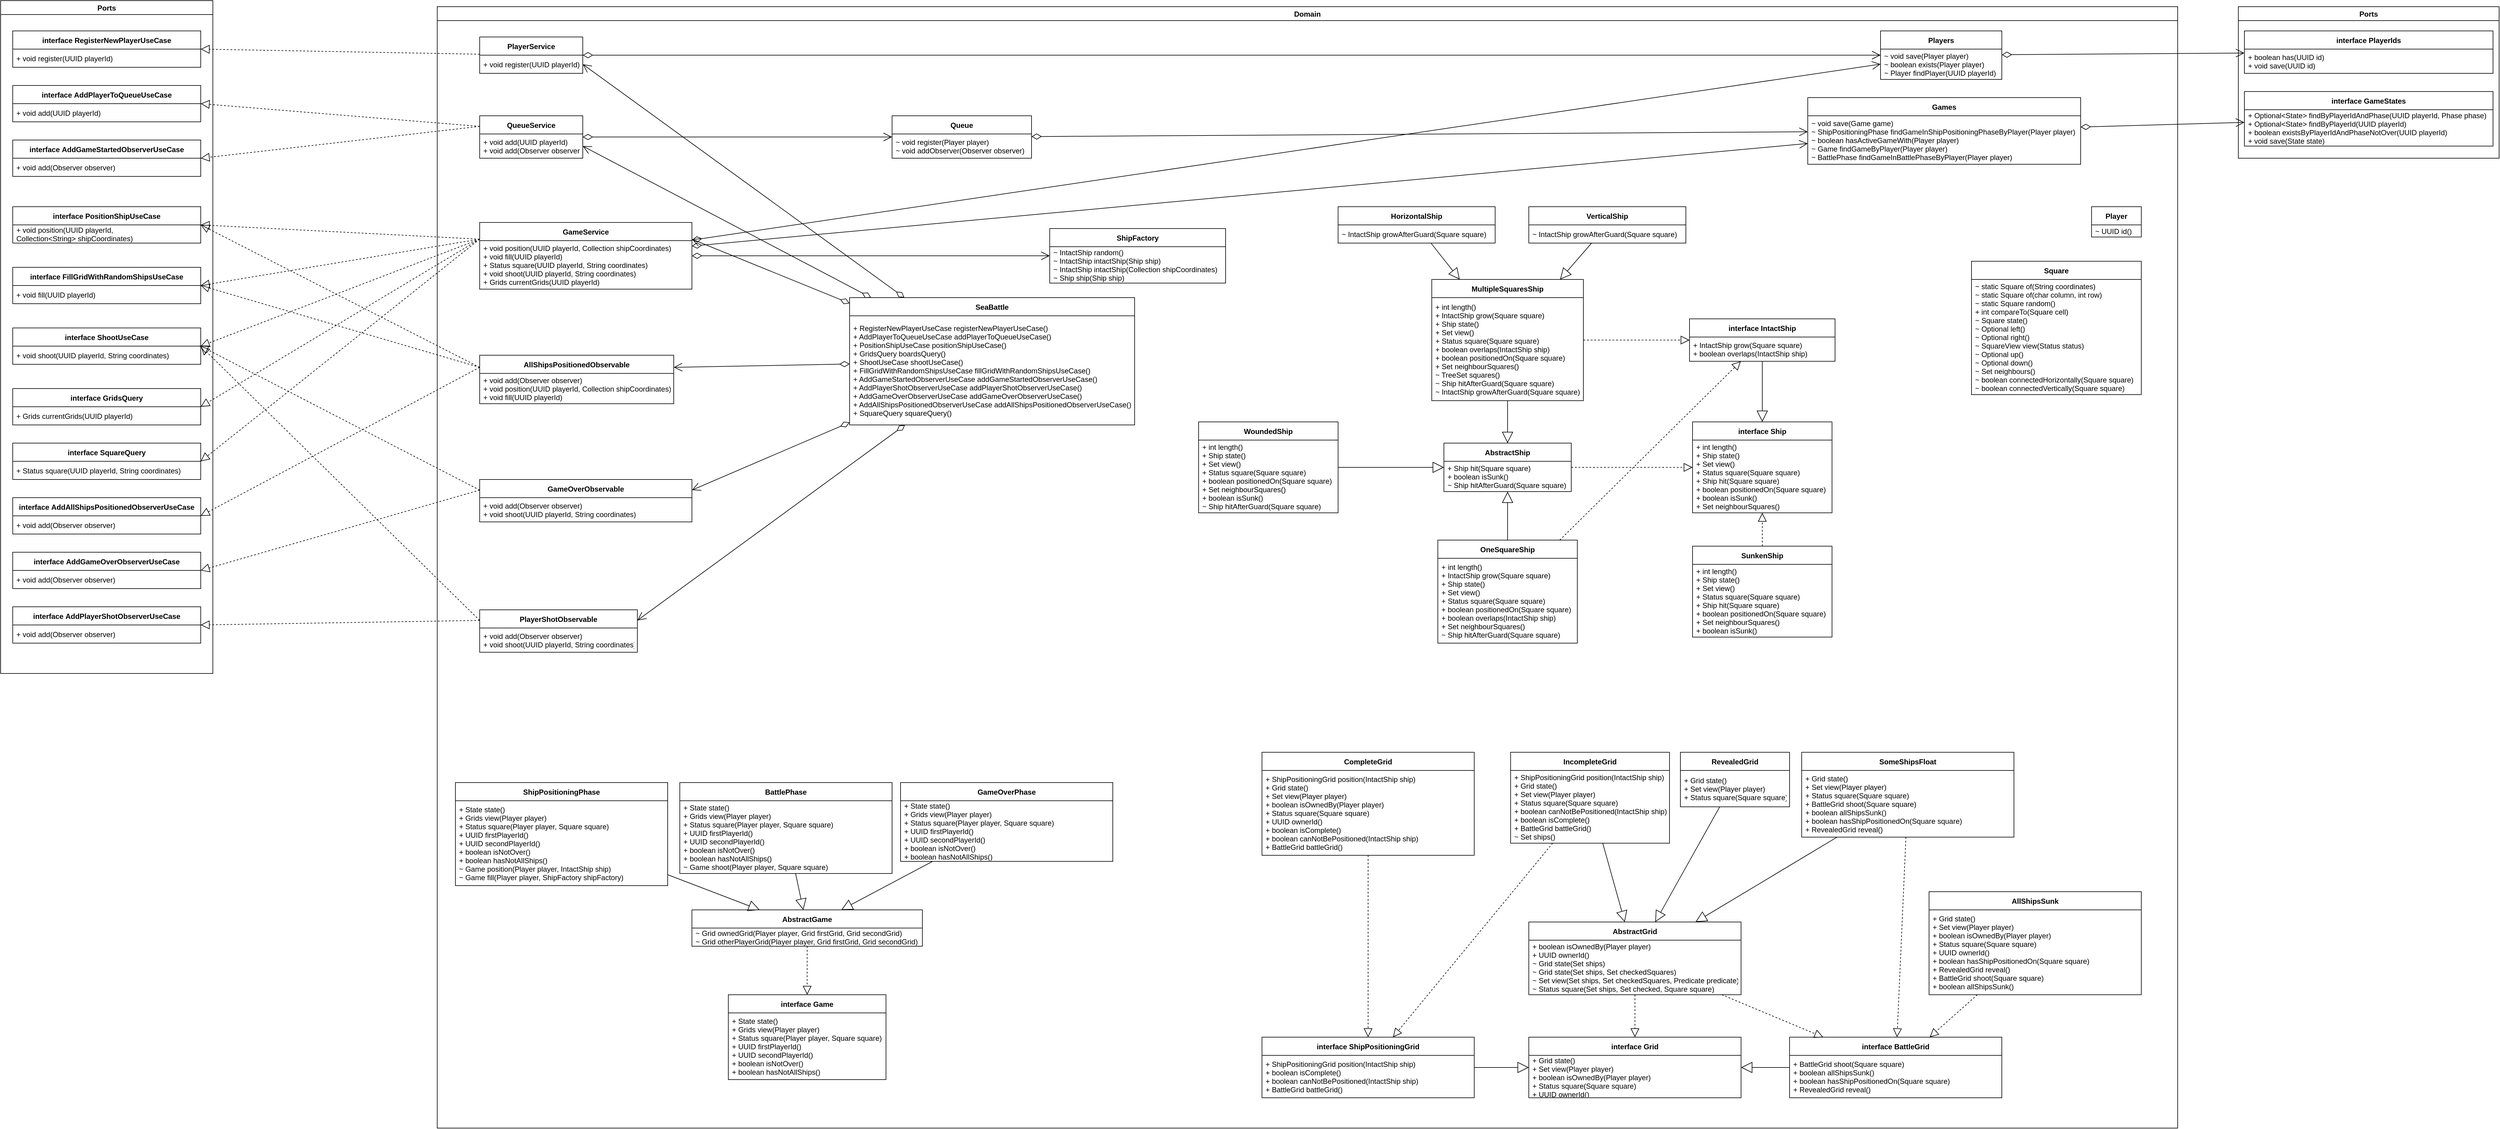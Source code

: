 <mxfile version="20.5.1" type="device"><diagram id="7n2-_HFx-lLQDC8TAGRD" name="Страница 1"><mxGraphModel dx="3000" dy="2887" grid="1" gridSize="10" guides="1" tooltips="1" connect="1" arrows="1" fold="1" page="1" pageScale="1" pageWidth="827" pageHeight="1169" math="0" shadow="0"><root><mxCell id="0"/><mxCell id="1" parent="0"/><mxCell id="sZHVCnMcfyvWGRVpjvd8-37" value="Ports" style="swimlane;" parent="1" vertex="1"><mxGeometry x="70" y="-1050" width="350" height="1110" as="geometry"/></mxCell><mxCell id="sZHVCnMcfyvWGRVpjvd8-6" value="interface RegisterNewPlayerUseCase" style="swimlane;fontStyle=1;childLayout=stackLayout;horizontal=1;startSize=30;horizontalStack=0;resizeParent=1;resizeParentMax=0;resizeLast=0;collapsible=1;marginBottom=0;" parent="sZHVCnMcfyvWGRVpjvd8-37" vertex="1"><mxGeometry x="20" y="50" width="310" height="60" as="geometry"/></mxCell><mxCell id="sZHVCnMcfyvWGRVpjvd8-9" value="+ void register(UUID playerId)" style="text;strokeColor=none;fillColor=none;align=left;verticalAlign=middle;spacingLeft=4;spacingRight=4;overflow=hidden;points=[[0,0.5],[1,0.5]];portConstraint=eastwest;rotatable=0;" parent="sZHVCnMcfyvWGRVpjvd8-6" vertex="1"><mxGeometry y="30" width="310" height="30" as="geometry"/></mxCell><mxCell id="sZHVCnMcfyvWGRVpjvd8-10" value="interface AddPlayerToQueueUseCase" style="swimlane;fontStyle=1;childLayout=stackLayout;horizontal=1;startSize=30;horizontalStack=0;resizeParent=1;resizeParentMax=0;resizeLast=0;collapsible=1;marginBottom=0;" parent="sZHVCnMcfyvWGRVpjvd8-37" vertex="1"><mxGeometry x="20" y="140" width="310" height="60" as="geometry"/></mxCell><mxCell id="sZHVCnMcfyvWGRVpjvd8-11" value="+ void add(UUID playerId)" style="text;strokeColor=none;fillColor=none;align=left;verticalAlign=middle;spacingLeft=4;spacingRight=4;overflow=hidden;points=[[0,0.5],[1,0.5]];portConstraint=eastwest;rotatable=0;" parent="sZHVCnMcfyvWGRVpjvd8-10" vertex="1"><mxGeometry y="30" width="310" height="30" as="geometry"/></mxCell><mxCell id="sZHVCnMcfyvWGRVpjvd8-25" value="interface PositionShipUseCase" style="swimlane;fontStyle=1;childLayout=stackLayout;horizontal=1;startSize=30;horizontalStack=0;resizeParent=1;resizeParentMax=0;resizeLast=0;collapsible=1;marginBottom=0;" parent="sZHVCnMcfyvWGRVpjvd8-37" vertex="1"><mxGeometry x="20" y="340" width="310" height="60" as="geometry"/></mxCell><mxCell id="sZHVCnMcfyvWGRVpjvd8-26" value="+ void position(UUID playerId, &#10;Collection&lt;String&gt; shipCoordinates)" style="text;strokeColor=none;fillColor=none;align=left;verticalAlign=middle;spacingLeft=4;spacingRight=4;overflow=hidden;points=[[0,0.5],[1,0.5]];portConstraint=eastwest;rotatable=0;" parent="sZHVCnMcfyvWGRVpjvd8-25" vertex="1"><mxGeometry y="30" width="310" height="30" as="geometry"/></mxCell><mxCell id="sZHVCnMcfyvWGRVpjvd8-17" value="interface AddGameStartedObserverUseCase" style="swimlane;fontStyle=1;childLayout=stackLayout;horizontal=1;startSize=30;horizontalStack=0;resizeParent=1;resizeParentMax=0;resizeLast=0;collapsible=1;marginBottom=0;" parent="sZHVCnMcfyvWGRVpjvd8-37" vertex="1"><mxGeometry x="20" y="230" width="310" height="60" as="geometry"/></mxCell><mxCell id="sZHVCnMcfyvWGRVpjvd8-18" value="+ void add(Observer observer)" style="text;strokeColor=none;fillColor=none;align=left;verticalAlign=middle;spacingLeft=4;spacingRight=4;overflow=hidden;points=[[0,0.5],[1,0.5]];portConstraint=eastwest;rotatable=0;" parent="sZHVCnMcfyvWGRVpjvd8-17" vertex="1"><mxGeometry y="30" width="310" height="30" as="geometry"/></mxCell><mxCell id="sZHVCnMcfyvWGRVpjvd8-21" value="interface FillGridWithRandomShipsUseCase" style="swimlane;fontStyle=1;childLayout=stackLayout;horizontal=1;startSize=30;horizontalStack=0;resizeParent=1;resizeParentMax=0;resizeLast=0;collapsible=1;marginBottom=0;" parent="sZHVCnMcfyvWGRVpjvd8-37" vertex="1"><mxGeometry x="20" y="440" width="310" height="60" as="geometry"/></mxCell><mxCell id="sZHVCnMcfyvWGRVpjvd8-22" value="+ void fill(UUID playerId)" style="text;strokeColor=none;fillColor=none;align=left;verticalAlign=middle;spacingLeft=4;spacingRight=4;overflow=hidden;points=[[0,0.5],[1,0.5]];portConstraint=eastwest;rotatable=0;" parent="sZHVCnMcfyvWGRVpjvd8-21" vertex="1"><mxGeometry y="30" width="310" height="30" as="geometry"/></mxCell><mxCell id="sZHVCnMcfyvWGRVpjvd8-27" value="interface ShootUseCase" style="swimlane;fontStyle=1;childLayout=stackLayout;horizontal=1;startSize=30;horizontalStack=0;resizeParent=1;resizeParentMax=0;resizeLast=0;collapsible=1;marginBottom=0;" parent="sZHVCnMcfyvWGRVpjvd8-37" vertex="1"><mxGeometry x="20" y="540" width="310" height="60" as="geometry"/></mxCell><mxCell id="sZHVCnMcfyvWGRVpjvd8-28" value="+ void shoot(UUID playerId, String coordinates)" style="text;strokeColor=none;fillColor=none;align=left;verticalAlign=middle;spacingLeft=4;spacingRight=4;overflow=hidden;points=[[0,0.5],[1,0.5]];portConstraint=eastwest;rotatable=0;" parent="sZHVCnMcfyvWGRVpjvd8-27" vertex="1"><mxGeometry y="30" width="310" height="30" as="geometry"/></mxCell><mxCell id="sZHVCnMcfyvWGRVpjvd8-15" value="interface AddGameOverObserverUseCase" style="swimlane;fontStyle=1;childLayout=stackLayout;horizontal=1;startSize=30;horizontalStack=0;resizeParent=1;resizeParentMax=0;resizeLast=0;collapsible=1;marginBottom=0;" parent="sZHVCnMcfyvWGRVpjvd8-37" vertex="1"><mxGeometry x="20" y="910" width="310" height="60" as="geometry"/></mxCell><mxCell id="sZHVCnMcfyvWGRVpjvd8-16" value="+ void add(Observer observer)" style="text;strokeColor=none;fillColor=none;align=left;verticalAlign=middle;spacingLeft=4;spacingRight=4;overflow=hidden;points=[[0,0.5],[1,0.5]];portConstraint=eastwest;rotatable=0;" parent="sZHVCnMcfyvWGRVpjvd8-15" vertex="1"><mxGeometry y="30" width="310" height="30" as="geometry"/></mxCell><mxCell id="sZHVCnMcfyvWGRVpjvd8-23" value="interface GridsQuery" style="swimlane;fontStyle=1;childLayout=stackLayout;horizontal=1;startSize=30;horizontalStack=0;resizeParent=1;resizeParentMax=0;resizeLast=0;collapsible=1;marginBottom=0;" parent="sZHVCnMcfyvWGRVpjvd8-37" vertex="1"><mxGeometry x="20" y="640" width="310" height="60" as="geometry"/></mxCell><mxCell id="sZHVCnMcfyvWGRVpjvd8-24" value="+ Grids currentGrids(UUID playerId)" style="text;strokeColor=none;fillColor=none;align=left;verticalAlign=middle;spacingLeft=4;spacingRight=4;overflow=hidden;points=[[0,0.5],[1,0.5]];portConstraint=eastwest;rotatable=0;" parent="sZHVCnMcfyvWGRVpjvd8-23" vertex="1"><mxGeometry y="30" width="310" height="30" as="geometry"/></mxCell><mxCell id="sZHVCnMcfyvWGRVpjvd8-19" value="interface AddPlayerShotObserverUseCase" style="swimlane;fontStyle=1;childLayout=stackLayout;horizontal=1;startSize=30;horizontalStack=0;resizeParent=1;resizeParentMax=0;resizeLast=0;collapsible=1;marginBottom=0;" parent="sZHVCnMcfyvWGRVpjvd8-37" vertex="1"><mxGeometry x="20" y="1000" width="310" height="60" as="geometry"/></mxCell><mxCell id="sZHVCnMcfyvWGRVpjvd8-20" value="+ void add(Observer observer)" style="text;strokeColor=none;fillColor=none;align=left;verticalAlign=middle;spacingLeft=4;spacingRight=4;overflow=hidden;points=[[0,0.5],[1,0.5]];portConstraint=eastwest;rotatable=0;" parent="sZHVCnMcfyvWGRVpjvd8-19" vertex="1"><mxGeometry y="30" width="310" height="30" as="geometry"/></mxCell><mxCell id="sZHVCnMcfyvWGRVpjvd8-29" value="interface SquareQuery" style="swimlane;fontStyle=1;childLayout=stackLayout;horizontal=1;startSize=30;horizontalStack=0;resizeParent=1;resizeParentMax=0;resizeLast=0;collapsible=1;marginBottom=0;" parent="sZHVCnMcfyvWGRVpjvd8-37" vertex="1"><mxGeometry x="20" y="730" width="310" height="60" as="geometry"/></mxCell><mxCell id="sZHVCnMcfyvWGRVpjvd8-30" value="+ Status square(UUID playerId, String coordinates)" style="text;strokeColor=none;fillColor=none;align=left;verticalAlign=middle;spacingLeft=4;spacingRight=4;overflow=hidden;points=[[0,0.5],[1,0.5]];portConstraint=eastwest;rotatable=0;" parent="sZHVCnMcfyvWGRVpjvd8-29" vertex="1"><mxGeometry y="30" width="310" height="30" as="geometry"/></mxCell><mxCell id="sZHVCnMcfyvWGRVpjvd8-13" value="interface AddAllShipsPositionedObserverUseCase" style="swimlane;fontStyle=1;childLayout=stackLayout;horizontal=1;startSize=30;horizontalStack=0;resizeParent=1;resizeParentMax=0;resizeLast=0;collapsible=1;marginBottom=0;" parent="sZHVCnMcfyvWGRVpjvd8-37" vertex="1"><mxGeometry x="20" y="820" width="310" height="60" as="geometry"/></mxCell><mxCell id="sZHVCnMcfyvWGRVpjvd8-14" value="+ void add(Observer observer)" style="text;strokeColor=none;fillColor=none;align=left;verticalAlign=middle;spacingLeft=4;spacingRight=4;overflow=hidden;points=[[0,0.5],[1,0.5]];portConstraint=eastwest;rotatable=0;" parent="sZHVCnMcfyvWGRVpjvd8-13" vertex="1"><mxGeometry y="30" width="310" height="30" as="geometry"/></mxCell><mxCell id="sZHVCnMcfyvWGRVpjvd8-38" value="Domain" style="swimlane;" parent="1" vertex="1"><mxGeometry x="790" y="-1040" width="2870" height="1850" as="geometry"/></mxCell><mxCell id="sZHVCnMcfyvWGRVpjvd8-71" value="AllShipsPositionedObservable" style="swimlane;fontStyle=1;childLayout=stackLayout;horizontal=1;startSize=30;horizontalStack=0;resizeParent=1;resizeParentMax=0;resizeLast=0;collapsible=1;marginBottom=0;" parent="sZHVCnMcfyvWGRVpjvd8-38" vertex="1"><mxGeometry x="70" y="575" width="320" height="80" as="geometry"/></mxCell><mxCell id="sZHVCnMcfyvWGRVpjvd8-72" value="+ void add(Observer observer)&#10;+ void position(UUID playerId, Collection shipCoordinates)&#10;+ void fill(UUID playerId)" style="text;strokeColor=none;fillColor=none;align=left;verticalAlign=middle;spacingLeft=4;spacingRight=4;overflow=hidden;points=[[0,0.5],[1,0.5]];portConstraint=eastwest;rotatable=0;" parent="sZHVCnMcfyvWGRVpjvd8-71" vertex="1"><mxGeometry y="30" width="320" height="50" as="geometry"/></mxCell><mxCell id="sZHVCnMcfyvWGRVpjvd8-83" value="BattlePhase" style="swimlane;fontStyle=1;childLayout=stackLayout;horizontal=1;startSize=30;horizontalStack=0;resizeParent=1;resizeParentMax=0;resizeLast=0;collapsible=1;marginBottom=0;" parent="sZHVCnMcfyvWGRVpjvd8-38" vertex="1"><mxGeometry x="400" y="1280" width="350" height="150" as="geometry"/></mxCell><mxCell id="sZHVCnMcfyvWGRVpjvd8-84" value="+ State state()&#10;+ Grids view(Player player)&#10;+ Status square(Player player, Square square)&#10;+ UUID firstPlayerId()&#10;+ UUID secondPlayerId()&#10;+ boolean isNotOver()&#10;+ boolean hasNotAllShips()&#10;~ Game shoot(Player player, Square square)" style="text;strokeColor=none;fillColor=none;align=left;verticalAlign=middle;spacingLeft=4;spacingRight=4;overflow=hidden;points=[[0,0.5],[1,0.5]];portConstraint=eastwest;rotatable=0;" parent="sZHVCnMcfyvWGRVpjvd8-83" vertex="1"><mxGeometry y="30" width="350" height="120" as="geometry"/></mxCell><mxCell id="sZHVCnMcfyvWGRVpjvd8-92" value="GameOverObservable" style="swimlane;fontStyle=1;childLayout=stackLayout;horizontal=1;startSize=30;horizontalStack=0;resizeParent=1;resizeParentMax=0;resizeLast=0;collapsible=1;marginBottom=0;" parent="sZHVCnMcfyvWGRVpjvd8-38" vertex="1"><mxGeometry x="70" y="780" width="350" height="70" as="geometry"/></mxCell><mxCell id="sZHVCnMcfyvWGRVpjvd8-93" value="+ void add(Observer observer)&#10;+ void shoot(UUID playerId, String coordinates)" style="text;strokeColor=none;fillColor=none;align=left;verticalAlign=middle;spacingLeft=4;spacingRight=4;overflow=hidden;points=[[0,0.5],[1,0.5]];portConstraint=eastwest;rotatable=0;" parent="sZHVCnMcfyvWGRVpjvd8-92" vertex="1"><mxGeometry y="30" width="350" height="40" as="geometry"/></mxCell><mxCell id="sZHVCnMcfyvWGRVpjvd8-100" value="Games" style="swimlane;fontStyle=1;childLayout=stackLayout;horizontal=1;startSize=30;horizontalStack=0;resizeParent=1;resizeParentMax=0;resizeLast=0;collapsible=1;marginBottom=0;" parent="sZHVCnMcfyvWGRVpjvd8-38" vertex="1"><mxGeometry x="2260" y="150" width="450" height="110" as="geometry"/></mxCell><mxCell id="sZHVCnMcfyvWGRVpjvd8-101" value="~ void save(Game game)&#10;~ ShipPositioningPhase findGameInShipPositioningPhaseByPlayer(Player player)&#10;~ boolean hasActiveGameWith(Player player)&#10;~ Game findGameByPlayer(Player player)&#10;~ BattlePhase findGameInBattlePhaseByPlayer(Player player)" style="text;strokeColor=none;fillColor=none;align=left;verticalAlign=middle;spacingLeft=4;spacingRight=4;overflow=hidden;points=[[0,0.5],[1,0.5]];portConstraint=eastwest;rotatable=0;" parent="sZHVCnMcfyvWGRVpjvd8-100" vertex="1"><mxGeometry y="30" width="450" height="80" as="geometry"/></mxCell><mxCell id="sZHVCnMcfyvWGRVpjvd8-39" value="SeaBattle" style="swimlane;fontStyle=1;childLayout=stackLayout;horizontal=1;startSize=30;horizontalStack=0;resizeParent=1;resizeParentMax=0;resizeLast=0;collapsible=1;marginBottom=0;" parent="sZHVCnMcfyvWGRVpjvd8-38" vertex="1"><mxGeometry x="680" y="480" width="470" height="210" as="geometry"/></mxCell><mxCell id="sZHVCnMcfyvWGRVpjvd8-42" value="+ RegisterNewPlayerUseCase registerNewPlayerUseCase()&#10;+ AddPlayerToQueueUseCase addPlayerToQueueUseCase()&#10;+ PositionShipUseCase positionShipUseCase()&#10;+ GridsQuery boardsQuery()&#10;+ ShootUseCase shootUseCase()&#10;+ FillGridWithRandomShipsUseCase fillGridWithRandomShipsUseCase()&#10;+ AddGameStartedObserverUseCase addGameStartedObserverUseCase()&#10;+ AddPlayerShotObserverUseCase addPlayerShotObserverUseCase()&#10;+ AddGameOverObserverUseCase addGameOverObserverUseCase()&#10;+ AddAllShipsPositionedObserverUseCase addAllShipsPositionedObserverUseCase()&#10;+ SquareQuery squareQuery()" style="text;strokeColor=none;fillColor=none;align=left;verticalAlign=middle;spacingLeft=4;spacingRight=4;overflow=hidden;points=[[0,0.5],[1,0.5]];portConstraint=eastwest;rotatable=0;" parent="sZHVCnMcfyvWGRVpjvd8-39" vertex="1"><mxGeometry y="30" width="470" height="180" as="geometry"/></mxCell><mxCell id="sZHVCnMcfyvWGRVpjvd8-58" value="interface Game" style="swimlane;fontStyle=1;childLayout=stackLayout;horizontal=1;startSize=30;horizontalStack=0;resizeParent=1;resizeParentMax=0;resizeLast=0;collapsible=1;marginBottom=0;" parent="sZHVCnMcfyvWGRVpjvd8-38" vertex="1"><mxGeometry x="480" y="1630" width="260" height="140" as="geometry"/></mxCell><mxCell id="sZHVCnMcfyvWGRVpjvd8-59" value="+ State state()&#10;+ Grids view(Player player)&#10;+ Status square(Player player, Square square)&#10;+ UUID firstPlayerId()&#10;+ UUID secondPlayerId()&#10;+ boolean isNotOver()&#10;+ boolean hasNotAllShips()" style="text;strokeColor=none;fillColor=none;align=left;verticalAlign=middle;spacingLeft=4;spacingRight=4;overflow=hidden;points=[[0,0.5],[1,0.5]];portConstraint=eastwest;rotatable=0;" parent="sZHVCnMcfyvWGRVpjvd8-58" vertex="1"><mxGeometry y="30" width="260" height="110" as="geometry"/></mxCell><mxCell id="sZHVCnMcfyvWGRVpjvd8-54" value="AbstractGame" style="swimlane;fontStyle=1;childLayout=stackLayout;horizontal=1;startSize=30;horizontalStack=0;resizeParent=1;resizeParentMax=0;resizeLast=0;collapsible=1;marginBottom=0;" parent="sZHVCnMcfyvWGRVpjvd8-38" vertex="1"><mxGeometry x="420" y="1490" width="380" height="60" as="geometry"/></mxCell><mxCell id="sZHVCnMcfyvWGRVpjvd8-55" value="~ Grid ownedGrid(Player player, Grid firstGrid, Grid secondGrid)&#10;~ Grid otherPlayerGrid(Player player, Grid firstGrid, Grid secondGrid)" style="text;strokeColor=none;fillColor=none;align=left;verticalAlign=middle;spacingLeft=4;spacingRight=4;overflow=hidden;points=[[0,0.5],[1,0.5]];portConstraint=eastwest;rotatable=0;" parent="sZHVCnMcfyvWGRVpjvd8-54" vertex="1"><mxGeometry y="30" width="380" height="30" as="geometry"/></mxCell><mxCell id="sZHVCnMcfyvWGRVpjvd8-60" value="" style="endArrow=block;dashed=1;endFill=0;endSize=12;html=1;rounded=0;strokeColor=default;" parent="sZHVCnMcfyvWGRVpjvd8-38" source="sZHVCnMcfyvWGRVpjvd8-54" target="sZHVCnMcfyvWGRVpjvd8-58" edge="1"><mxGeometry width="160" relative="1" as="geometry"><mxPoint x="110" y="1120" as="sourcePoint"/><mxPoint x="270" y="1120" as="targetPoint"/></mxGeometry></mxCell><mxCell id="sZHVCnMcfyvWGRVpjvd8-85" value="" style="endArrow=block;endSize=16;endFill=0;html=1;rounded=0;strokeColor=default;" parent="sZHVCnMcfyvWGRVpjvd8-38" source="sZHVCnMcfyvWGRVpjvd8-83" target="sZHVCnMcfyvWGRVpjvd8-54" edge="1"><mxGeometry x="-0.295" y="20" width="160" relative="1" as="geometry"><mxPoint x="540" y="1110" as="sourcePoint"/><mxPoint x="700" y="1110" as="targetPoint"/><mxPoint as="offset"/></mxGeometry></mxCell><mxCell id="sZHVCnMcfyvWGRVpjvd8-99" value="" style="endArrow=block;endSize=16;endFill=0;html=1;rounded=0;strokeColor=default;" parent="sZHVCnMcfyvWGRVpjvd8-38" source="sZHVCnMcfyvWGRVpjvd8-96" target="sZHVCnMcfyvWGRVpjvd8-54" edge="1"><mxGeometry x="-0.295" y="20" width="160" relative="1" as="geometry"><mxPoint x="880" y="1290" as="sourcePoint"/><mxPoint x="670" y="1430" as="targetPoint"/><mxPoint as="offset"/></mxGeometry></mxCell><mxCell id="sZHVCnMcfyvWGRVpjvd8-66" value="AbstractShip" style="swimlane;fontStyle=1;childLayout=stackLayout;horizontal=1;startSize=30;horizontalStack=0;resizeParent=1;resizeParentMax=0;resizeLast=0;collapsible=1;marginBottom=0;" parent="sZHVCnMcfyvWGRVpjvd8-38" vertex="1"><mxGeometry x="1660" y="720" width="210" height="80" as="geometry"/></mxCell><mxCell id="sZHVCnMcfyvWGRVpjvd8-67" value="+ Ship hit(Square square)&#10;+ boolean isSunk()&#10;~ Ship hitAfterGuard(Square square)" style="text;strokeColor=none;fillColor=none;align=left;verticalAlign=middle;spacingLeft=4;spacingRight=4;overflow=hidden;points=[[0,0.5],[1,0.5]];portConstraint=eastwest;rotatable=0;" parent="sZHVCnMcfyvWGRVpjvd8-66" vertex="1"><mxGeometry y="30" width="210" height="50" as="geometry"/></mxCell><mxCell id="sZHVCnMcfyvWGRVpjvd8-68" value="interface Ship" style="swimlane;fontStyle=1;childLayout=stackLayout;horizontal=1;startSize=30;horizontalStack=0;resizeParent=1;resizeParentMax=0;resizeLast=0;collapsible=1;marginBottom=0;" parent="sZHVCnMcfyvWGRVpjvd8-38" vertex="1"><mxGeometry x="2070" y="685" width="230" height="150" as="geometry"/></mxCell><mxCell id="sZHVCnMcfyvWGRVpjvd8-69" value="+ int length()&#10;+ Ship state()&#10;+ Set view()&#10;+ Status square(Square square)&#10;+ Ship hit(Square square)&#10;+ boolean positionedOn(Square square)&#10;+ boolean isSunk()&#10;+ Set neighbourSquares()" style="text;strokeColor=none;fillColor=none;align=left;verticalAlign=middle;spacingLeft=4;spacingRight=4;overflow=hidden;points=[[0,0.5],[1,0.5]];portConstraint=eastwest;rotatable=0;" parent="sZHVCnMcfyvWGRVpjvd8-68" vertex="1"><mxGeometry y="30" width="230" height="120" as="geometry"/></mxCell><mxCell id="sZHVCnMcfyvWGRVpjvd8-70" value="" style="endArrow=block;dashed=1;endFill=0;endSize=12;html=1;rounded=0;strokeColor=default;" parent="sZHVCnMcfyvWGRVpjvd8-38" source="sZHVCnMcfyvWGRVpjvd8-66" target="sZHVCnMcfyvWGRVpjvd8-68" edge="1"><mxGeometry width="160" relative="1" as="geometry"><mxPoint x="710" y="1460" as="sourcePoint"/><mxPoint x="870" y="1460" as="targetPoint"/></mxGeometry></mxCell><mxCell id="sZHVCnMcfyvWGRVpjvd8-102" value="GameService" style="swimlane;fontStyle=1;childLayout=stackLayout;horizontal=1;startSize=30;horizontalStack=0;resizeParent=1;resizeParentMax=0;resizeLast=0;collapsible=1;marginBottom=0;" parent="sZHVCnMcfyvWGRVpjvd8-38" vertex="1"><mxGeometry x="70" y="356" width="350" height="110" as="geometry"/></mxCell><mxCell id="sZHVCnMcfyvWGRVpjvd8-103" value="+ void position(UUID playerId, Collection shipCoordinates)&#10;+ void fill(UUID playerId)&#10;+ Status square(UUID playerId, String coordinates)&#10;+ void shoot(UUID playerId, String coordinates)&#10;+ Grids currentGrids(UUID playerId)" style="text;strokeColor=none;fillColor=none;align=left;verticalAlign=middle;spacingLeft=4;spacingRight=4;overflow=hidden;points=[[0,0.5],[1,0.5]];portConstraint=eastwest;rotatable=0;" parent="sZHVCnMcfyvWGRVpjvd8-102" vertex="1"><mxGeometry y="30" width="350" height="80" as="geometry"/></mxCell><mxCell id="sZHVCnMcfyvWGRVpjvd8-111" value="MultipleSquaresShip" style="swimlane;fontStyle=1;childLayout=stackLayout;horizontal=1;startSize=30;horizontalStack=0;resizeParent=1;resizeParentMax=0;resizeLast=0;collapsible=1;marginBottom=0;" parent="sZHVCnMcfyvWGRVpjvd8-38" vertex="1"><mxGeometry x="1640" y="450" width="250" height="200" as="geometry"/></mxCell><mxCell id="sZHVCnMcfyvWGRVpjvd8-112" value="+ int length()&#10;+ IntactShip grow(Square square)&#10;+ Ship state()&#10;+ Set view()&#10;+ Status square(Square square)&#10;+ boolean overlaps(IntactShip ship)&#10;+ boolean positionedOn(Square square)&#10;+ Set neighbourSquares()&#10;~ TreeSet squares()&#10;~ Ship hitAfterGuard(Square square)&#10;~ IntactShip growAfterGuard(Square square)" style="text;strokeColor=none;fillColor=none;align=left;verticalAlign=middle;spacingLeft=4;spacingRight=4;overflow=hidden;points=[[0,0.5],[1,0.5]];portConstraint=eastwest;rotatable=0;" parent="sZHVCnMcfyvWGRVpjvd8-111" vertex="1"><mxGeometry y="30" width="250" height="170" as="geometry"/></mxCell><mxCell id="sZHVCnMcfyvWGRVpjvd8-113" value="" style="endArrow=block;endSize=16;endFill=0;html=1;rounded=0;strokeColor=default;" parent="sZHVCnMcfyvWGRVpjvd8-38" source="sZHVCnMcfyvWGRVpjvd8-111" target="sZHVCnMcfyvWGRVpjvd8-66" edge="1"><mxGeometry x="-0.295" y="20" width="160" relative="1" as="geometry"><mxPoint x="1750" y="550" as="sourcePoint"/><mxPoint x="1880" y="600" as="targetPoint"/><mxPoint as="offset"/></mxGeometry></mxCell><mxCell id="sZHVCnMcfyvWGRVpjvd8-114" value="interface IntactShip" style="swimlane;fontStyle=1;childLayout=stackLayout;horizontal=1;startSize=30;horizontalStack=0;resizeParent=1;resizeParentMax=0;resizeLast=0;collapsible=1;marginBottom=0;" parent="sZHVCnMcfyvWGRVpjvd8-38" vertex="1"><mxGeometry x="2065" y="515" width="240" height="70" as="geometry"/></mxCell><mxCell id="sZHVCnMcfyvWGRVpjvd8-115" value="+ IntactShip grow(Square square)&#10;+ boolean overlaps(IntactShip ship)" style="text;strokeColor=none;fillColor=none;align=left;verticalAlign=middle;spacingLeft=4;spacingRight=4;overflow=hidden;points=[[0,0.5],[1,0.5]];portConstraint=eastwest;rotatable=0;" parent="sZHVCnMcfyvWGRVpjvd8-114" vertex="1"><mxGeometry y="30" width="240" height="40" as="geometry"/></mxCell><mxCell id="sZHVCnMcfyvWGRVpjvd8-116" value="" style="endArrow=block;endSize=16;endFill=0;html=1;rounded=0;strokeColor=default;" parent="sZHVCnMcfyvWGRVpjvd8-38" source="sZHVCnMcfyvWGRVpjvd8-114" target="sZHVCnMcfyvWGRVpjvd8-68" edge="1"><mxGeometry x="-0.295" y="20" width="160" relative="1" as="geometry"><mxPoint x="1530" y="608.181" as="sourcePoint"/><mxPoint x="1620" y="599.999" as="targetPoint"/><mxPoint as="offset"/></mxGeometry></mxCell><mxCell id="sZHVCnMcfyvWGRVpjvd8-117" value="" style="endArrow=block;dashed=1;endFill=0;endSize=12;html=1;rounded=0;strokeColor=default;" parent="sZHVCnMcfyvWGRVpjvd8-38" source="sZHVCnMcfyvWGRVpjvd8-111" target="sZHVCnMcfyvWGRVpjvd8-114" edge="1"><mxGeometry width="160" relative="1" as="geometry"><mxPoint x="2175" y="400" as="sourcePoint"/><mxPoint x="2175" y="550" as="targetPoint"/></mxGeometry></mxCell><mxCell id="sZHVCnMcfyvWGRVpjvd8-118" value="HorizontalShip" style="swimlane;fontStyle=1;childLayout=stackLayout;horizontal=1;startSize=30;horizontalStack=0;resizeParent=1;resizeParentMax=0;resizeLast=0;collapsible=1;marginBottom=0;" parent="sZHVCnMcfyvWGRVpjvd8-38" vertex="1"><mxGeometry x="1485.5" y="330" width="259" height="60" as="geometry"/></mxCell><mxCell id="sZHVCnMcfyvWGRVpjvd8-119" value="~ IntactShip growAfterGuard(Square square)" style="text;strokeColor=none;fillColor=none;align=left;verticalAlign=middle;spacingLeft=4;spacingRight=4;overflow=hidden;points=[[0,0.5],[1,0.5]];portConstraint=eastwest;rotatable=0;" parent="sZHVCnMcfyvWGRVpjvd8-118" vertex="1"><mxGeometry y="30" width="259" height="30" as="geometry"/></mxCell><mxCell id="sZHVCnMcfyvWGRVpjvd8-120" value="" style="endArrow=block;endSize=16;endFill=0;html=1;rounded=0;strokeColor=default;" parent="sZHVCnMcfyvWGRVpjvd8-38" source="sZHVCnMcfyvWGRVpjvd8-118" target="sZHVCnMcfyvWGRVpjvd8-111" edge="1"><mxGeometry x="-0.295" y="20" width="160" relative="1" as="geometry"><mxPoint x="1750" y="544.896" as="sourcePoint"/><mxPoint x="2028.2" y="400" as="targetPoint"/><mxPoint as="offset"/></mxGeometry></mxCell><mxCell id="sZHVCnMcfyvWGRVpjvd8-121" value="VerticalShip" style="swimlane;fontStyle=1;childLayout=stackLayout;horizontal=1;startSize=30;horizontalStack=0;resizeParent=1;resizeParentMax=0;resizeLast=0;collapsible=1;marginBottom=0;" parent="sZHVCnMcfyvWGRVpjvd8-38" vertex="1"><mxGeometry x="1800" y="330" width="259" height="60" as="geometry"/></mxCell><mxCell id="sZHVCnMcfyvWGRVpjvd8-122" value="~ IntactShip growAfterGuard(Square square)" style="text;strokeColor=none;fillColor=none;align=left;verticalAlign=middle;spacingLeft=4;spacingRight=4;overflow=hidden;points=[[0,0.5],[1,0.5]];portConstraint=eastwest;rotatable=0;" parent="sZHVCnMcfyvWGRVpjvd8-121" vertex="1"><mxGeometry y="30" width="259" height="30" as="geometry"/></mxCell><mxCell id="sZHVCnMcfyvWGRVpjvd8-123" value="" style="endArrow=block;endSize=16;endFill=0;html=1;rounded=0;strokeColor=default;" parent="sZHVCnMcfyvWGRVpjvd8-38" source="sZHVCnMcfyvWGRVpjvd8-121" target="sZHVCnMcfyvWGRVpjvd8-111" edge="1"><mxGeometry x="-0.295" y="20" width="160" relative="1" as="geometry"><mxPoint x="1523.938" y="400" as="sourcePoint"/><mxPoint x="1576.875" y="510" as="targetPoint"/><mxPoint as="offset"/></mxGeometry></mxCell><mxCell id="sZHVCnMcfyvWGRVpjvd8-130" value="OneSquareShip" style="swimlane;fontStyle=1;childLayout=stackLayout;horizontal=1;startSize=30;horizontalStack=0;resizeParent=1;resizeParentMax=0;resizeLast=0;collapsible=1;marginBottom=0;" parent="sZHVCnMcfyvWGRVpjvd8-38" vertex="1"><mxGeometry x="1650" y="880" width="230" height="170" as="geometry"/></mxCell><mxCell id="sZHVCnMcfyvWGRVpjvd8-131" value="+ int length()&#10;+ IntactShip grow(Square square)&#10;+ Ship state()&#10;+ Set view()&#10;+ Status square(Square square)&#10;+ boolean positionedOn(Square square)&#10;+ boolean overlaps(IntactShip ship)&#10;+ Set neighbourSquares()&#10;~ Ship hitAfterGuard(Square square)" style="text;strokeColor=none;fillColor=none;align=left;verticalAlign=middle;spacingLeft=4;spacingRight=4;overflow=hidden;points=[[0,0.5],[1,0.5]];portConstraint=eastwest;rotatable=0;" parent="sZHVCnMcfyvWGRVpjvd8-130" vertex="1"><mxGeometry y="30" width="230" height="140" as="geometry"/></mxCell><mxCell id="sZHVCnMcfyvWGRVpjvd8-132" value="" style="endArrow=block;endSize=16;endFill=0;html=1;rounded=0;strokeColor=default;" parent="sZHVCnMcfyvWGRVpjvd8-38" source="sZHVCnMcfyvWGRVpjvd8-130" target="sZHVCnMcfyvWGRVpjvd8-66" edge="1"><mxGeometry x="-0.295" y="20" width="160" relative="1" as="geometry"><mxPoint x="1768.938" y="400" as="sourcePoint"/><mxPoint x="1693.542" y="510" as="targetPoint"/><mxPoint as="offset"/></mxGeometry></mxCell><mxCell id="sZHVCnMcfyvWGRVpjvd8-133" value="" style="endArrow=block;dashed=1;endFill=0;endSize=12;html=1;rounded=0;strokeColor=default;" parent="sZHVCnMcfyvWGRVpjvd8-38" source="sZHVCnMcfyvWGRVpjvd8-130" target="sZHVCnMcfyvWGRVpjvd8-114" edge="1"><mxGeometry width="160" relative="1" as="geometry"><mxPoint x="1750" y="661.768" as="sourcePoint"/><mxPoint x="2035.488" y="780" as="targetPoint"/></mxGeometry></mxCell><mxCell id="sZHVCnMcfyvWGRVpjvd8-134" value="Player" style="swimlane;fontStyle=1;childLayout=stackLayout;horizontal=1;startSize=30;horizontalStack=0;resizeParent=1;resizeParentMax=0;resizeLast=0;collapsible=1;marginBottom=0;" parent="sZHVCnMcfyvWGRVpjvd8-38" vertex="1"><mxGeometry x="2728" y="330" width="82" height="50" as="geometry"/></mxCell><mxCell id="sZHVCnMcfyvWGRVpjvd8-135" value="~ UUID id()" style="text;strokeColor=none;fillColor=none;align=left;verticalAlign=middle;spacingLeft=4;spacingRight=4;overflow=hidden;points=[[0,0.5],[1,0.5]];portConstraint=eastwest;rotatable=0;" parent="sZHVCnMcfyvWGRVpjvd8-134" vertex="1"><mxGeometry y="30" width="82" height="20" as="geometry"/></mxCell><mxCell id="sZHVCnMcfyvWGRVpjvd8-136" value="Players" style="swimlane;fontStyle=1;childLayout=stackLayout;horizontal=1;startSize=30;horizontalStack=0;resizeParent=1;resizeParentMax=0;resizeLast=0;collapsible=1;marginBottom=0;" parent="sZHVCnMcfyvWGRVpjvd8-38" vertex="1"><mxGeometry x="2380" y="40" width="200" height="80" as="geometry"/></mxCell><mxCell id="sZHVCnMcfyvWGRVpjvd8-137" value="~ void save(Player player)&#10;~ boolean exists(Player player)&#10;~ Player findPlayer(UUID playerId)" style="text;strokeColor=none;fillColor=none;align=left;verticalAlign=middle;spacingLeft=4;spacingRight=4;overflow=hidden;points=[[0,0.5],[1,0.5]];portConstraint=eastwest;rotatable=0;" parent="sZHVCnMcfyvWGRVpjvd8-136" vertex="1"><mxGeometry y="30" width="200" height="50" as="geometry"/></mxCell><mxCell id="sZHVCnMcfyvWGRVpjvd8-138" value="PlayerService" style="swimlane;fontStyle=1;childLayout=stackLayout;horizontal=1;startSize=30;horizontalStack=0;resizeParent=1;resizeParentMax=0;resizeLast=0;collapsible=1;marginBottom=0;" parent="sZHVCnMcfyvWGRVpjvd8-38" vertex="1"><mxGeometry x="70" y="50" width="170" height="60" as="geometry"/></mxCell><mxCell id="sZHVCnMcfyvWGRVpjvd8-139" value="+ void register(UUID playerId)" style="text;strokeColor=none;fillColor=none;align=left;verticalAlign=middle;spacingLeft=4;spacingRight=4;overflow=hidden;points=[[0,0.5],[1,0.5]];portConstraint=eastwest;rotatable=0;" parent="sZHVCnMcfyvWGRVpjvd8-138" vertex="1"><mxGeometry y="30" width="170" height="30" as="geometry"/></mxCell><mxCell id="sZHVCnMcfyvWGRVpjvd8-141" value="PlayerShotObservable" style="swimlane;fontStyle=1;childLayout=stackLayout;horizontal=1;startSize=30;horizontalStack=0;resizeParent=1;resizeParentMax=0;resizeLast=0;collapsible=1;marginBottom=0;" parent="sZHVCnMcfyvWGRVpjvd8-38" vertex="1"><mxGeometry x="70" y="995" width="260" height="70" as="geometry"/></mxCell><mxCell id="sZHVCnMcfyvWGRVpjvd8-142" value="+ void add(Observer observer)&#10;+ void shoot(UUID playerId, String coordinates)" style="text;strokeColor=none;fillColor=none;align=left;verticalAlign=middle;spacingLeft=4;spacingRight=4;overflow=hidden;points=[[0,0.5],[1,0.5]];portConstraint=eastwest;rotatable=0;" parent="sZHVCnMcfyvWGRVpjvd8-141" vertex="1"><mxGeometry y="30" width="260" height="40" as="geometry"/></mxCell><mxCell id="sZHVCnMcfyvWGRVpjvd8-145" value="Queue" style="swimlane;fontStyle=1;childLayout=stackLayout;horizontal=1;startSize=30;horizontalStack=0;resizeParent=1;resizeParentMax=0;resizeLast=0;collapsible=1;marginBottom=0;" parent="sZHVCnMcfyvWGRVpjvd8-38" vertex="1"><mxGeometry x="750" y="180" width="230" height="70" as="geometry"/></mxCell><mxCell id="sZHVCnMcfyvWGRVpjvd8-146" value="~ void register(Player player)&#10;~ void addObserver(Observer observer)" style="text;strokeColor=none;fillColor=none;align=left;verticalAlign=middle;spacingLeft=4;spacingRight=4;overflow=hidden;points=[[0,0.5],[1,0.5]];portConstraint=eastwest;rotatable=0;" parent="sZHVCnMcfyvWGRVpjvd8-145" vertex="1"><mxGeometry y="30" width="230" height="40" as="geometry"/></mxCell><mxCell id="sZHVCnMcfyvWGRVpjvd8-147" value="QueueService" style="swimlane;fontStyle=1;childLayout=stackLayout;horizontal=1;startSize=30;horizontalStack=0;resizeParent=1;resizeParentMax=0;resizeLast=0;collapsible=1;marginBottom=0;" parent="sZHVCnMcfyvWGRVpjvd8-38" vertex="1"><mxGeometry x="70" y="180" width="170" height="70" as="geometry"/></mxCell><mxCell id="sZHVCnMcfyvWGRVpjvd8-148" value="+ void add(UUID playerId)&#10;+ void add(Observer observer)" style="text;strokeColor=none;fillColor=none;align=left;verticalAlign=middle;spacingLeft=4;spacingRight=4;overflow=hidden;points=[[0,0.5],[1,0.5]];portConstraint=eastwest;rotatable=0;" parent="sZHVCnMcfyvWGRVpjvd8-147" vertex="1"><mxGeometry y="30" width="170" height="40" as="geometry"/></mxCell><mxCell id="sZHVCnMcfyvWGRVpjvd8-154" value="ShipFactory" style="swimlane;fontStyle=1;childLayout=stackLayout;horizontal=1;startSize=30;horizontalStack=0;resizeParent=1;resizeParentMax=0;resizeLast=0;collapsible=1;marginBottom=0;" parent="sZHVCnMcfyvWGRVpjvd8-38" vertex="1"><mxGeometry x="1010" y="366" width="290" height="90" as="geometry"/></mxCell><mxCell id="sZHVCnMcfyvWGRVpjvd8-155" value="~ IntactShip random()&#10;~ IntactShip intactShip(Ship ship)&#10;~ IntactShip intactShip(Collection shipCoordinates)&#10;~ Ship ship(Ship ship)" style="text;strokeColor=none;fillColor=none;align=left;verticalAlign=middle;spacingLeft=4;spacingRight=4;overflow=hidden;points=[[0,0.5],[1,0.5]];portConstraint=eastwest;rotatable=0;" parent="sZHVCnMcfyvWGRVpjvd8-154" vertex="1"><mxGeometry y="30" width="290" height="60" as="geometry"/></mxCell><mxCell id="sZHVCnMcfyvWGRVpjvd8-156" value="ShipPositioningPhase" style="swimlane;fontStyle=1;childLayout=stackLayout;horizontal=1;startSize=30;horizontalStack=0;resizeParent=1;resizeParentMax=0;resizeLast=0;collapsible=1;marginBottom=0;" parent="sZHVCnMcfyvWGRVpjvd8-38" vertex="1"><mxGeometry x="30" y="1280" width="350" height="170" as="geometry"/></mxCell><mxCell id="sZHVCnMcfyvWGRVpjvd8-157" value="+ State state()&#10;+ Grids view(Player player)&#10;+ Status square(Player player, Square square)&#10;+ UUID firstPlayerId()&#10;+ UUID secondPlayerId()&#10;+ boolean isNotOver()&#10;+ boolean hasNotAllShips()&#10;~ Game position(Player player, IntactShip ship)&#10;~ Game fill(Player player, ShipFactory shipFactory)" style="text;strokeColor=none;fillColor=none;align=left;verticalAlign=middle;spacingLeft=4;spacingRight=4;overflow=hidden;points=[[0,0.5],[1,0.5]];portConstraint=eastwest;rotatable=0;" parent="sZHVCnMcfyvWGRVpjvd8-156" vertex="1"><mxGeometry y="30" width="350" height="140" as="geometry"/></mxCell><mxCell id="sZHVCnMcfyvWGRVpjvd8-158" value="" style="endArrow=block;endSize=16;endFill=0;html=1;rounded=0;strokeColor=default;" parent="sZHVCnMcfyvWGRVpjvd8-38" source="sZHVCnMcfyvWGRVpjvd8-156" target="sZHVCnMcfyvWGRVpjvd8-54" edge="1"><mxGeometry x="-0.295" y="20" width="160" relative="1" as="geometry"><mxPoint x="439.574" y="1370" as="sourcePoint"/><mxPoint x="586.17" y="1500" as="targetPoint"/><mxPoint as="offset"/></mxGeometry></mxCell><mxCell id="sZHVCnMcfyvWGRVpjvd8-165" value="Square" style="swimlane;fontStyle=1;childLayout=stackLayout;horizontal=1;startSize=30;horizontalStack=0;resizeParent=1;resizeParentMax=0;resizeLast=0;collapsible=1;marginBottom=0;" parent="sZHVCnMcfyvWGRVpjvd8-38" vertex="1"><mxGeometry x="2530" y="420" width="280" height="220" as="geometry"/></mxCell><mxCell id="sZHVCnMcfyvWGRVpjvd8-166" value="~ static Square of(String coordinates)&#10;~ static Square of(char column, int row)&#10;~ static Square random()&#10;+ int compareTo(Square cell)&#10;~ Square state()&#10;~ Optional left()&#10;~ Optional right()&#10;~ SquareView view(Status status)&#10;~ Optional up()&#10;~ Optional down()&#10;~ Set neighbours()&#10;~ boolean connectedHorizontally(Square square)&#10;~ boolean connectedVertically(Square square)" style="text;strokeColor=none;fillColor=none;align=left;verticalAlign=middle;spacingLeft=4;spacingRight=4;overflow=hidden;points=[[0,0.5],[1,0.5]];portConstraint=eastwest;rotatable=0;" parent="sZHVCnMcfyvWGRVpjvd8-165" vertex="1"><mxGeometry y="30" width="280" height="190" as="geometry"/></mxCell><mxCell id="sZHVCnMcfyvWGRVpjvd8-167" value="SunkenShip" style="swimlane;fontStyle=1;childLayout=stackLayout;horizontal=1;startSize=30;horizontalStack=0;resizeParent=1;resizeParentMax=0;resizeLast=0;collapsible=1;marginBottom=0;" parent="sZHVCnMcfyvWGRVpjvd8-38" vertex="1"><mxGeometry x="2070" y="890" width="230" height="150" as="geometry"/></mxCell><mxCell id="sZHVCnMcfyvWGRVpjvd8-168" value="+ int length()&#10;+ Ship state()&#10;+ Set view()&#10;+ Status square(Square square)&#10;+ Ship hit(Square square)&#10;+ boolean positionedOn(Square square)&#10;+ Set neighbourSquares()&#10;+ boolean isSunk()" style="text;strokeColor=none;fillColor=none;align=left;verticalAlign=middle;spacingLeft=4;spacingRight=4;overflow=hidden;points=[[0,0.5],[1,0.5]];portConstraint=eastwest;rotatable=0;" parent="sZHVCnMcfyvWGRVpjvd8-167" vertex="1"><mxGeometry y="30" width="230" height="120" as="geometry"/></mxCell><mxCell id="sZHVCnMcfyvWGRVpjvd8-169" value="" style="endArrow=block;dashed=1;endFill=0;endSize=12;html=1;rounded=0;strokeColor=default;" parent="sZHVCnMcfyvWGRVpjvd8-38" source="sZHVCnMcfyvWGRVpjvd8-167" target="sZHVCnMcfyvWGRVpjvd8-68" edge="1"><mxGeometry width="160" relative="1" as="geometry"><mxPoint x="1490" y="861.337" as="sourcePoint"/><mxPoint x="1760" y="829.257" as="targetPoint"/></mxGeometry></mxCell><mxCell id="sZHVCnMcfyvWGRVpjvd8-170" value="WoundedShip" style="swimlane;fontStyle=1;childLayout=stackLayout;horizontal=1;startSize=30;horizontalStack=0;resizeParent=1;resizeParentMax=0;resizeLast=0;collapsible=1;marginBottom=0;" parent="sZHVCnMcfyvWGRVpjvd8-38" vertex="1"><mxGeometry x="1255.5" y="685" width="230" height="150" as="geometry"/></mxCell><mxCell id="sZHVCnMcfyvWGRVpjvd8-171" value="+ int length()&#10;+ Ship state()&#10;+ Set view()&#10;+ Status square(Square square)&#10;+ boolean positionedOn(Square square)&#10;+ Set neighbourSquares()&#10;+ boolean isSunk()&#10;~ Ship hitAfterGuard(Square square)" style="text;strokeColor=none;fillColor=none;align=left;verticalAlign=middle;spacingLeft=4;spacingRight=4;overflow=hidden;points=[[0,0.5],[1,0.5]];portConstraint=eastwest;rotatable=0;" parent="sZHVCnMcfyvWGRVpjvd8-170" vertex="1"><mxGeometry y="30" width="230" height="120" as="geometry"/></mxCell><mxCell id="sZHVCnMcfyvWGRVpjvd8-172" value="" style="endArrow=block;endSize=16;endFill=0;html=1;rounded=0;strokeColor=default;" parent="sZHVCnMcfyvWGRVpjvd8-38" source="sZHVCnMcfyvWGRVpjvd8-170" target="sZHVCnMcfyvWGRVpjvd8-66" edge="1"><mxGeometry x="-0.295" y="20" width="160" relative="1" as="geometry"><mxPoint x="1796.989" y="980" as="sourcePoint"/><mxPoint x="2153.02" y="450" as="targetPoint"/><mxPoint as="offset"/></mxGeometry></mxCell><mxCell id="sZHVCnMcfyvWGRVpjvd8-96" value="GameOverPhase" style="swimlane;fontStyle=1;childLayout=stackLayout;horizontal=1;startSize=30;horizontalStack=0;resizeParent=1;resizeParentMax=0;resizeLast=0;collapsible=1;marginBottom=0;" parent="sZHVCnMcfyvWGRVpjvd8-38" vertex="1"><mxGeometry x="764" y="1280" width="350" height="130" as="geometry"/></mxCell><mxCell id="sZHVCnMcfyvWGRVpjvd8-97" value="+ State state()&#10;+ Grids view(Player player)&#10;+ Status square(Player player, Square square)&#10;+ UUID firstPlayerId()&#10;+ UUID secondPlayerId()&#10;+ boolean isNotOver()&#10;+ boolean hasNotAllShips()" style="text;strokeColor=none;fillColor=none;align=left;verticalAlign=middle;spacingLeft=4;spacingRight=4;overflow=hidden;points=[[0,0.5],[1,0.5]];portConstraint=eastwest;rotatable=0;" parent="sZHVCnMcfyvWGRVpjvd8-96" vertex="1"><mxGeometry y="30" width="350" height="100" as="geometry"/></mxCell><mxCell id="sZHVCnMcfyvWGRVpjvd8-63" value="interface Grid" style="swimlane;fontStyle=1;childLayout=stackLayout;horizontal=1;startSize=30;horizontalStack=0;resizeParent=1;resizeParentMax=0;resizeLast=0;collapsible=1;marginBottom=0;" parent="sZHVCnMcfyvWGRVpjvd8-38" vertex="1"><mxGeometry x="1800" y="1700" width="350" height="100" as="geometry"/></mxCell><mxCell id="sZHVCnMcfyvWGRVpjvd8-64" value="+ Grid state()&#10;+ Set view(Player player)&#10;+ boolean isOwnedBy(Player player)&#10;+ Status square(Square square)&#10;+ UUID ownerId()" style="text;strokeColor=none;fillColor=none;align=left;verticalAlign=middle;spacingLeft=4;spacingRight=4;overflow=hidden;points=[[0,0.5],[1,0.5]];portConstraint=eastwest;rotatable=0;" parent="sZHVCnMcfyvWGRVpjvd8-63" vertex="1"><mxGeometry y="30" width="350" height="70" as="geometry"/></mxCell><mxCell id="sZHVCnMcfyvWGRVpjvd8-65" value="" style="endArrow=block;dashed=1;endFill=0;endSize=12;html=1;rounded=0;strokeColor=default;" parent="sZHVCnMcfyvWGRVpjvd8-38" source="sZHVCnMcfyvWGRVpjvd8-61" target="sZHVCnMcfyvWGRVpjvd8-63" edge="1"><mxGeometry width="160" relative="1" as="geometry"><mxPoint x="1050" y="760" as="sourcePoint"/><mxPoint x="1210" y="760" as="targetPoint"/></mxGeometry></mxCell><mxCell id="sZHVCnMcfyvWGRVpjvd8-77" value="AllShipsSunk" style="swimlane;fontStyle=1;childLayout=stackLayout;horizontal=1;startSize=30;horizontalStack=0;resizeParent=1;resizeParentMax=0;resizeLast=0;collapsible=1;marginBottom=0;" parent="sZHVCnMcfyvWGRVpjvd8-38" vertex="1"><mxGeometry x="2460" y="1460" width="350" height="170" as="geometry"/></mxCell><mxCell id="sZHVCnMcfyvWGRVpjvd8-78" value="+ Grid state()&#10;+ Set view(Player player)&#10;+ boolean isOwnedBy(Player player)&#10;+ Status square(Square square)&#10;+ UUID ownerId()&#10;+ boolean hasShipPositionedOn(Square square)&#10;+ RevealedGrid reveal()&#10;+ BattleGrid shoot(Square square)&#10;+ boolean allShipsSunk()" style="text;strokeColor=none;fillColor=none;align=left;verticalAlign=middle;spacingLeft=4;spacingRight=4;overflow=hidden;points=[[0,0.5],[1,0.5]];portConstraint=eastwest;rotatable=0;" parent="sZHVCnMcfyvWGRVpjvd8-77" vertex="1"><mxGeometry y="30" width="350" height="140" as="geometry"/></mxCell><mxCell id="sZHVCnMcfyvWGRVpjvd8-79" value="interface BattleGrid" style="swimlane;fontStyle=1;childLayout=stackLayout;horizontal=1;startSize=30;horizontalStack=0;resizeParent=1;resizeParentMax=0;resizeLast=0;collapsible=1;marginBottom=0;" parent="sZHVCnMcfyvWGRVpjvd8-38" vertex="1"><mxGeometry x="2230" y="1700" width="350" height="100" as="geometry"/></mxCell><mxCell id="sZHVCnMcfyvWGRVpjvd8-80" value="+ BattleGrid shoot(Square square)&#10;+ boolean allShipsSunk()&#10;+ boolean hasShipPositionedOn(Square square)&#10;+ RevealedGrid reveal()" style="text;strokeColor=none;fillColor=none;align=left;verticalAlign=middle;spacingLeft=4;spacingRight=4;overflow=hidden;points=[[0,0.5],[1,0.5]];portConstraint=eastwest;rotatable=0;" parent="sZHVCnMcfyvWGRVpjvd8-79" vertex="1"><mxGeometry y="30" width="350" height="70" as="geometry"/></mxCell><mxCell id="sZHVCnMcfyvWGRVpjvd8-81" value="" style="endArrow=block;dashed=1;endFill=0;endSize=12;html=1;rounded=0;strokeColor=default;startArrow=none;" parent="sZHVCnMcfyvWGRVpjvd8-38" source="sZHVCnMcfyvWGRVpjvd8-61" target="sZHVCnMcfyvWGRVpjvd8-79" edge="1"><mxGeometry width="160" relative="1" as="geometry"><mxPoint x="1030" y="460" as="sourcePoint"/><mxPoint x="1190" y="460" as="targetPoint"/></mxGeometry></mxCell><mxCell id="sZHVCnMcfyvWGRVpjvd8-88" value="interface ShipPositioningGrid" style="swimlane;fontStyle=1;childLayout=stackLayout;horizontal=1;startSize=30;horizontalStack=0;resizeParent=1;resizeParentMax=0;resizeLast=0;collapsible=1;marginBottom=0;" parent="sZHVCnMcfyvWGRVpjvd8-38" vertex="1"><mxGeometry x="1360" y="1700" width="350" height="100" as="geometry"/></mxCell><mxCell id="sZHVCnMcfyvWGRVpjvd8-89" value="+ ShipPositioningGrid position(IntactShip ship)&#10;+ boolean isComplete()&#10;+ boolean canNotBePositioned(IntactShip ship)&#10;+ BattleGrid battleGrid()" style="text;strokeColor=none;fillColor=none;align=left;verticalAlign=middle;spacingLeft=4;spacingRight=4;overflow=hidden;points=[[0,0.5],[1,0.5]];portConstraint=eastwest;rotatable=0;" parent="sZHVCnMcfyvWGRVpjvd8-88" vertex="1"><mxGeometry y="30" width="350" height="70" as="geometry"/></mxCell><mxCell id="sZHVCnMcfyvWGRVpjvd8-90" value="" style="endArrow=block;endSize=16;endFill=0;html=1;rounded=0;strokeColor=default;" parent="sZHVCnMcfyvWGRVpjvd8-38" source="sZHVCnMcfyvWGRVpjvd8-88" target="sZHVCnMcfyvWGRVpjvd8-63" edge="1"><mxGeometry x="-0.295" y="20" width="160" relative="1" as="geometry"><mxPoint x="2312.22" y="460.0" as="sourcePoint"/><mxPoint x="2179.998" y="505.19" as="targetPoint"/><mxPoint as="offset"/></mxGeometry></mxCell><mxCell id="sZHVCnMcfyvWGRVpjvd8-86" value="CompleteGrid" style="swimlane;fontStyle=1;childLayout=stackLayout;horizontal=1;startSize=30;horizontalStack=0;resizeParent=1;resizeParentMax=0;resizeLast=0;collapsible=1;marginBottom=0;" parent="sZHVCnMcfyvWGRVpjvd8-38" vertex="1"><mxGeometry x="1360" y="1230" width="350" height="170" as="geometry"/></mxCell><mxCell id="sZHVCnMcfyvWGRVpjvd8-87" value="+ ShipPositioningGrid position(IntactShip ship)&#10;+ Grid state()&#10;+ Set view(Player player)&#10;+ boolean isOwnedBy(Player player)&#10;+ Status square(Square square)&#10;+ UUID ownerId()&#10;+ boolean isComplete()&#10;+ boolean canNotBePositioned(IntactShip ship)&#10;+ BattleGrid battleGrid()" style="text;strokeColor=none;fillColor=none;align=left;verticalAlign=middle;spacingLeft=4;spacingRight=4;overflow=hidden;points=[[0,0.5],[1,0.5]];portConstraint=eastwest;rotatable=0;" parent="sZHVCnMcfyvWGRVpjvd8-86" vertex="1"><mxGeometry y="30" width="350" height="140" as="geometry"/></mxCell><mxCell id="sZHVCnMcfyvWGRVpjvd8-91" value="" style="endArrow=block;dashed=1;endFill=0;endSize=12;html=1;rounded=0;strokeColor=default;" parent="sZHVCnMcfyvWGRVpjvd8-38" source="sZHVCnMcfyvWGRVpjvd8-86" target="sZHVCnMcfyvWGRVpjvd8-88" edge="1"><mxGeometry width="160" relative="1" as="geometry"><mxPoint x="1650" y="810" as="sourcePoint"/><mxPoint x="1810" y="810" as="targetPoint"/></mxGeometry></mxCell><mxCell id="sZHVCnMcfyvWGRVpjvd8-98" value="" style="endArrow=block;endSize=16;endFill=0;html=1;rounded=0;strokeColor=default;" parent="sZHVCnMcfyvWGRVpjvd8-38" source="sZHVCnMcfyvWGRVpjvd8-79" target="sZHVCnMcfyvWGRVpjvd8-63" edge="1"><mxGeometry x="-0.295" y="20" width="160" relative="1" as="geometry"><mxPoint x="1480" y="790.0" as="sourcePoint"/><mxPoint x="1370" y="680.0" as="targetPoint"/><mxPoint as="offset"/></mxGeometry></mxCell><mxCell id="sZHVCnMcfyvWGRVpjvd8-124" value="IncompleteGrid" style="swimlane;fontStyle=1;childLayout=stackLayout;horizontal=1;startSize=30;horizontalStack=0;resizeParent=1;resizeParentMax=0;resizeLast=0;collapsible=1;marginBottom=0;" parent="sZHVCnMcfyvWGRVpjvd8-38" vertex="1"><mxGeometry x="1770" y="1230" width="262" height="150" as="geometry"/></mxCell><mxCell id="sZHVCnMcfyvWGRVpjvd8-125" value="+ ShipPositioningGrid position(IntactShip ship)&#10;+ Grid state()&#10;+ Set view(Player player)&#10;+ Status square(Square square)&#10;+ boolean canNotBePositioned(IntactShip ship)&#10;+ boolean isComplete()&#10;+ BattleGrid battleGrid()&#10;~ Set ships()" style="text;strokeColor=none;fillColor=none;align=left;verticalAlign=middle;spacingLeft=4;spacingRight=4;overflow=hidden;points=[[0,0.5],[1,0.5]];portConstraint=eastwest;rotatable=0;" parent="sZHVCnMcfyvWGRVpjvd8-124" vertex="1"><mxGeometry y="30" width="262" height="120" as="geometry"/></mxCell><mxCell id="sZHVCnMcfyvWGRVpjvd8-61" value="AbstractGrid" style="swimlane;fontStyle=1;childLayout=stackLayout;horizontal=1;startSize=30;horizontalStack=0;resizeParent=1;resizeParentMax=0;resizeLast=0;collapsible=1;marginBottom=0;" parent="sZHVCnMcfyvWGRVpjvd8-38" vertex="1"><mxGeometry x="1800" y="1510" width="350" height="120" as="geometry"/></mxCell><mxCell id="sZHVCnMcfyvWGRVpjvd8-62" value="+ boolean isOwnedBy(Player player)&#10;+ UUID ownerId()&#10;~ Grid state(Set ships)&#10;~ Grid state(Set ships, Set checkedSquares)&#10;~ Set view(Set ships, Set checkedSquares, Predicate predicate)&#10;~ Status square(Set ships, Set checked, Square square)" style="text;strokeColor=none;fillColor=none;align=left;verticalAlign=middle;spacingLeft=4;spacingRight=4;overflow=hidden;points=[[0,0.5],[1,0.5]];portConstraint=eastwest;rotatable=0;" parent="sZHVCnMcfyvWGRVpjvd8-61" vertex="1"><mxGeometry y="30" width="350" height="90" as="geometry"/></mxCell><mxCell id="sZHVCnMcfyvWGRVpjvd8-127" value="" style="endArrow=block;dashed=1;endFill=0;endSize=12;html=1;rounded=0;strokeColor=default;" parent="sZHVCnMcfyvWGRVpjvd8-38" source="sZHVCnMcfyvWGRVpjvd8-77" target="sZHVCnMcfyvWGRVpjvd8-79" edge="1"><mxGeometry width="160" relative="1" as="geometry"><mxPoint x="2106.034" y="1680" as="sourcePoint"/><mxPoint x="2019.138" y="1860" as="targetPoint"/></mxGeometry></mxCell><mxCell id="sZHVCnMcfyvWGRVpjvd8-128" value="" style="endArrow=block;endSize=16;endFill=0;html=1;rounded=0;strokeColor=default;" parent="sZHVCnMcfyvWGRVpjvd8-38" source="sZHVCnMcfyvWGRVpjvd8-124" target="sZHVCnMcfyvWGRVpjvd8-61" edge="1"><mxGeometry x="-0.295" y="20" width="160" relative="1" as="geometry"><mxPoint x="1735" y="1810" as="sourcePoint"/><mxPoint x="1865" y="1860" as="targetPoint"/><mxPoint as="offset"/></mxGeometry></mxCell><mxCell id="sZHVCnMcfyvWGRVpjvd8-129" value="" style="endArrow=block;dashed=1;endFill=0;endSize=12;html=1;rounded=0;strokeColor=default;" parent="sZHVCnMcfyvWGRVpjvd8-38" source="sZHVCnMcfyvWGRVpjvd8-124" target="sZHVCnMcfyvWGRVpjvd8-88" edge="1"><mxGeometry width="160" relative="1" as="geometry"><mxPoint x="1860" y="1680" as="sourcePoint"/><mxPoint x="2020" y="1680" as="targetPoint"/></mxGeometry></mxCell><mxCell id="sZHVCnMcfyvWGRVpjvd8-151" value="RevealedGrid" style="swimlane;fontStyle=1;childLayout=stackLayout;horizontal=1;startSize=30;horizontalStack=0;resizeParent=1;resizeParentMax=0;resizeLast=0;collapsible=1;marginBottom=0;" parent="sZHVCnMcfyvWGRVpjvd8-38" vertex="1"><mxGeometry x="2050" y="1230" width="180" height="90" as="geometry"/></mxCell><mxCell id="sZHVCnMcfyvWGRVpjvd8-152" value="+ Grid state()&#10;+ Set view(Player player)&#10;+ Status square(Square square)" style="text;strokeColor=none;fillColor=none;align=left;verticalAlign=middle;spacingLeft=4;spacingRight=4;overflow=hidden;points=[[0,0.5],[1,0.5]];portConstraint=eastwest;rotatable=0;" parent="sZHVCnMcfyvWGRVpjvd8-151" vertex="1"><mxGeometry y="30" width="180" height="60" as="geometry"/></mxCell><mxCell id="sZHVCnMcfyvWGRVpjvd8-153" value="" style="endArrow=block;endSize=16;endFill=0;html=1;rounded=0;strokeColor=default;" parent="sZHVCnMcfyvWGRVpjvd8-38" source="sZHVCnMcfyvWGRVpjvd8-151" target="sZHVCnMcfyvWGRVpjvd8-61" edge="1"><mxGeometry x="-0.295" y="20" width="160" relative="1" as="geometry"><mxPoint x="1979.571" y="1600" as="sourcePoint"/><mxPoint x="1988.143" y="1675" as="targetPoint"/><mxPoint as="offset"/></mxGeometry></mxCell><mxCell id="sZHVCnMcfyvWGRVpjvd8-159" value="SomeShipsFloat" style="swimlane;fontStyle=1;childLayout=stackLayout;horizontal=1;startSize=30;horizontalStack=0;resizeParent=1;resizeParentMax=0;resizeLast=0;collapsible=1;marginBottom=0;" parent="sZHVCnMcfyvWGRVpjvd8-38" vertex="1"><mxGeometry x="2250" y="1230" width="350" height="140" as="geometry"/></mxCell><mxCell id="sZHVCnMcfyvWGRVpjvd8-160" value="+ Grid state()&#10;+ Set view(Player player)&#10;+ Status square(Square square)&#10;+ BattleGrid shoot(Square square)&#10;+ boolean allShipsSunk()&#10;+ boolean hasShipPositionedOn(Square square)&#10;+ RevealedGrid reveal()" style="text;strokeColor=none;fillColor=none;align=left;verticalAlign=middle;spacingLeft=4;spacingRight=4;overflow=hidden;points=[[0,0.5],[1,0.5]];portConstraint=eastwest;rotatable=0;" parent="sZHVCnMcfyvWGRVpjvd8-159" vertex="1"><mxGeometry y="30" width="350" height="110" as="geometry"/></mxCell><mxCell id="sZHVCnMcfyvWGRVpjvd8-163" value="" style="endArrow=block;endSize=16;endFill=0;html=1;rounded=0;strokeColor=default;" parent="sZHVCnMcfyvWGRVpjvd8-38" source="sZHVCnMcfyvWGRVpjvd8-159" target="sZHVCnMcfyvWGRVpjvd8-61" edge="1"><mxGeometry x="-0.295" y="20" width="160" relative="1" as="geometry"><mxPoint x="2359.997" y="1615" as="sourcePoint"/><mxPoint x="2239.06" y="1750" as="targetPoint"/><mxPoint as="offset"/></mxGeometry></mxCell><mxCell id="sZHVCnMcfyvWGRVpjvd8-164" value="" style="endArrow=block;dashed=1;endFill=0;endSize=12;html=1;rounded=0;strokeColor=default;" parent="sZHVCnMcfyvWGRVpjvd8-38" source="sZHVCnMcfyvWGRVpjvd8-159" target="sZHVCnMcfyvWGRVpjvd8-79" edge="1"><mxGeometry width="160" relative="1" as="geometry"><mxPoint x="2534.5" y="1795" as="sourcePoint"/><mxPoint x="2450" y="1860" as="targetPoint"/></mxGeometry></mxCell><mxCell id="YeFJTCTwa9Ay9Zmhm-4L-33" value="" style="endArrow=open;html=1;endSize=12;startArrow=diamondThin;startSize=14;startFill=0;align=left;verticalAlign=bottom;rounded=0;entryX=1;entryY=0.5;entryDx=0;entryDy=0;" edge="1" parent="sZHVCnMcfyvWGRVpjvd8-38" source="sZHVCnMcfyvWGRVpjvd8-39" target="sZHVCnMcfyvWGRVpjvd8-139"><mxGeometry x="-1" y="3" relative="1" as="geometry"><mxPoint x="550" y="340" as="sourcePoint"/><mxPoint x="450" y="300" as="targetPoint"/></mxGeometry></mxCell><mxCell id="YeFJTCTwa9Ay9Zmhm-4L-34" value="" style="endArrow=open;html=1;endSize=12;startArrow=diamondThin;startSize=14;startFill=0;align=left;verticalAlign=bottom;rounded=0;entryX=1;entryY=0.5;entryDx=0;entryDy=0;" edge="1" parent="sZHVCnMcfyvWGRVpjvd8-38" source="sZHVCnMcfyvWGRVpjvd8-39" target="sZHVCnMcfyvWGRVpjvd8-148"><mxGeometry x="-1" y="3" relative="1" as="geometry"><mxPoint x="686.024" y="443" as="sourcePoint"/><mxPoint x="250" y="210" as="targetPoint"/></mxGeometry></mxCell><mxCell id="YeFJTCTwa9Ay9Zmhm-4L-35" value="" style="endArrow=open;html=1;endSize=12;startArrow=diamondThin;startSize=14;startFill=0;align=left;verticalAlign=bottom;rounded=0;entryX=1;entryY=0.25;entryDx=0;entryDy=0;" edge="1" parent="sZHVCnMcfyvWGRVpjvd8-38" source="sZHVCnMcfyvWGRVpjvd8-39" target="sZHVCnMcfyvWGRVpjvd8-102"><mxGeometry x="-1" y="3" relative="1" as="geometry"><mxPoint x="654.902" y="390" as="sourcePoint"/><mxPoint x="440" y="410" as="targetPoint"/></mxGeometry></mxCell><mxCell id="YeFJTCTwa9Ay9Zmhm-4L-37" value="" style="endArrow=open;html=1;endSize=12;startArrow=diamondThin;startSize=14;startFill=0;align=left;verticalAlign=bottom;rounded=0;entryX=1;entryY=0.25;entryDx=0;entryDy=0;" edge="1" parent="sZHVCnMcfyvWGRVpjvd8-38" source="sZHVCnMcfyvWGRVpjvd8-39" target="sZHVCnMcfyvWGRVpjvd8-71"><mxGeometry x="-1" y="3" relative="1" as="geometry"><mxPoint x="1403.822" y="-574" as="sourcePoint"/><mxPoint x="410" y="611.429" as="targetPoint"/></mxGeometry></mxCell><mxCell id="YeFJTCTwa9Ay9Zmhm-4L-38" value="" style="endArrow=open;html=1;endSize=12;startArrow=diamondThin;startSize=14;startFill=0;align=left;verticalAlign=bottom;rounded=0;entryX=1;entryY=0.25;entryDx=0;entryDy=0;" edge="1" parent="sZHVCnMcfyvWGRVpjvd8-38" source="sZHVCnMcfyvWGRVpjvd8-39" target="sZHVCnMcfyvWGRVpjvd8-92"><mxGeometry x="-1" y="3" relative="1" as="geometry"><mxPoint x="470.0" y="633.354" as="sourcePoint"/><mxPoint x="444.898" y="800.816" as="targetPoint"/></mxGeometry></mxCell><mxCell id="YeFJTCTwa9Ay9Zmhm-4L-39" value="" style="endArrow=open;html=1;endSize=12;startArrow=diamondThin;startSize=14;startFill=0;align=left;verticalAlign=bottom;rounded=0;entryX=1;entryY=0.25;entryDx=0;entryDy=0;" edge="1" parent="sZHVCnMcfyvWGRVpjvd8-38" source="sZHVCnMcfyvWGRVpjvd8-39" target="sZHVCnMcfyvWGRVpjvd8-141"><mxGeometry x="-1" y="3" relative="1" as="geometry"><mxPoint x="1496.165" y="-550" as="sourcePoint"/><mxPoint x="390" y="1027.5" as="targetPoint"/></mxGeometry></mxCell><mxCell id="YeFJTCTwa9Ay9Zmhm-4L-40" value="" style="endArrow=open;html=1;endSize=12;startArrow=diamondThin;startSize=14;startFill=0;align=left;verticalAlign=bottom;rounded=0;" edge="1" parent="sZHVCnMcfyvWGRVpjvd8-38" source="sZHVCnMcfyvWGRVpjvd8-147" target="sZHVCnMcfyvWGRVpjvd8-145"><mxGeometry x="-1" y="3" relative="1" as="geometry"><mxPoint x="1032.341" y="530" as="sourcePoint"/><mxPoint x="320" y="20" as="targetPoint"/></mxGeometry></mxCell><mxCell id="YeFJTCTwa9Ay9Zmhm-4L-41" value="" style="endArrow=open;html=1;endSize=12;startArrow=diamondThin;startSize=14;startFill=0;align=left;verticalAlign=bottom;rounded=0;" edge="1" parent="sZHVCnMcfyvWGRVpjvd8-38" source="sZHVCnMcfyvWGRVpjvd8-145" target="sZHVCnMcfyvWGRVpjvd8-100"><mxGeometry x="-1" y="3" relative="1" as="geometry"><mxPoint x="1442.341" y="466" as="sourcePoint"/><mxPoint x="730" y="-44" as="targetPoint"/></mxGeometry></mxCell><mxCell id="YeFJTCTwa9Ay9Zmhm-4L-42" value="" style="endArrow=open;html=1;endSize=12;startArrow=diamondThin;startSize=14;startFill=0;align=left;verticalAlign=bottom;rounded=0;" edge="1" parent="sZHVCnMcfyvWGRVpjvd8-38" source="sZHVCnMcfyvWGRVpjvd8-138" target="sZHVCnMcfyvWGRVpjvd8-136"><mxGeometry x="-1" y="3" relative="1" as="geometry"><mxPoint x="250" y="209.821" as="sourcePoint"/><mxPoint x="610" y="145.536" as="targetPoint"/></mxGeometry></mxCell><mxCell id="YeFJTCTwa9Ay9Zmhm-4L-45" value="" style="endArrow=open;html=1;endSize=12;startArrow=diamondThin;startSize=14;startFill=0;align=left;verticalAlign=bottom;rounded=0;" edge="1" parent="sZHVCnMcfyvWGRVpjvd8-38" source="sZHVCnMcfyvWGRVpjvd8-102" target="sZHVCnMcfyvWGRVpjvd8-136"><mxGeometry x="-1" y="3" relative="1" as="geometry"><mxPoint x="250" y="225" as="sourcePoint"/><mxPoint x="760" y="225" as="targetPoint"/></mxGeometry></mxCell><mxCell id="YeFJTCTwa9Ay9Zmhm-4L-46" value="" style="endArrow=open;html=1;endSize=12;startArrow=diamondThin;startSize=14;startFill=0;align=left;verticalAlign=bottom;rounded=0;" edge="1" parent="sZHVCnMcfyvWGRVpjvd8-38" source="sZHVCnMcfyvWGRVpjvd8-102" target="sZHVCnMcfyvWGRVpjvd8-100"><mxGeometry x="-1" y="3" relative="1" as="geometry"><mxPoint x="580" y="410.273" as="sourcePoint"/><mxPoint x="2540" y="120.0" as="targetPoint"/></mxGeometry></mxCell><mxCell id="YeFJTCTwa9Ay9Zmhm-4L-47" value="" style="endArrow=open;html=1;endSize=12;startArrow=diamondThin;startSize=14;startFill=0;align=left;verticalAlign=bottom;rounded=0;" edge="1" parent="sZHVCnMcfyvWGRVpjvd8-38" source="sZHVCnMcfyvWGRVpjvd8-102" target="sZHVCnMcfyvWGRVpjvd8-154"><mxGeometry x="-1" y="3" relative="1" as="geometry"><mxPoint x="440" y="405.083" as="sourcePoint"/><mxPoint x="2400" y="114.81" as="targetPoint"/></mxGeometry></mxCell><mxCell id="sZHVCnMcfyvWGRVpjvd8-74" value="" style="endArrow=block;dashed=1;endFill=0;endSize=12;html=1;rounded=0;strokeColor=default;entryX=1;entryY=0.5;entryDx=0;entryDy=0;exitX=0;exitY=0.25;exitDx=0;exitDy=0;" parent="1" source="sZHVCnMcfyvWGRVpjvd8-71" target="sZHVCnMcfyvWGRVpjvd8-25" edge="1"><mxGeometry width="160" relative="1" as="geometry"><mxPoint x="787.273" y="470" as="sourcePoint"/><mxPoint x="444.545" y="730" as="targetPoint"/></mxGeometry></mxCell><mxCell id="sZHVCnMcfyvWGRVpjvd8-76" value="" style="endArrow=block;dashed=1;endFill=0;endSize=12;html=1;rounded=0;strokeColor=default;entryX=1;entryY=0.5;entryDx=0;entryDy=0;exitX=0;exitY=0.25;exitDx=0;exitDy=0;" parent="1" source="sZHVCnMcfyvWGRVpjvd8-71" target="sZHVCnMcfyvWGRVpjvd8-21" edge="1"><mxGeometry width="160" relative="1" as="geometry"><mxPoint x="868.87" y="370" as="sourcePoint"/><mxPoint x="509.995" y="40" as="targetPoint"/></mxGeometry></mxCell><mxCell id="sZHVCnMcfyvWGRVpjvd8-94" value="" style="endArrow=block;dashed=1;endFill=0;endSize=12;html=1;rounded=0;strokeColor=default;entryX=1;entryY=0.5;entryDx=0;entryDy=0;exitX=0;exitY=0.25;exitDx=0;exitDy=0;" parent="1" source="sZHVCnMcfyvWGRVpjvd8-92" target="sZHVCnMcfyvWGRVpjvd8-15" edge="1"><mxGeometry width="160" relative="1" as="geometry"><mxPoint x="750" y="500" as="sourcePoint"/><mxPoint x="910" y="500" as="targetPoint"/></mxGeometry></mxCell><mxCell id="sZHVCnMcfyvWGRVpjvd8-95" value="" style="endArrow=block;dashed=1;endFill=0;endSize=12;html=1;rounded=0;strokeColor=default;entryX=0.994;entryY=-0.031;entryDx=0;entryDy=0;entryPerimeter=0;exitX=0;exitY=0.25;exitDx=0;exitDy=0;" parent="1" source="sZHVCnMcfyvWGRVpjvd8-92" target="sZHVCnMcfyvWGRVpjvd8-28" edge="1"><mxGeometry width="160" relative="1" as="geometry"><mxPoint x="490" y="500" as="sourcePoint"/><mxPoint x="650" y="500" as="targetPoint"/></mxGeometry></mxCell><mxCell id="sZHVCnMcfyvWGRVpjvd8-104" value="" style="endArrow=block;dashed=1;endFill=0;endSize=12;html=1;rounded=0;strokeColor=default;entryX=1;entryY=0.5;entryDx=0;entryDy=0;exitX=0;exitY=0.25;exitDx=0;exitDy=0;" parent="1" source="sZHVCnMcfyvWGRVpjvd8-102" target="sZHVCnMcfyvWGRVpjvd8-25" edge="1"><mxGeometry width="160" relative="1" as="geometry"><mxPoint x="680" y="-430" as="sourcePoint"/><mxPoint x="590" y="-652.105" as="targetPoint"/></mxGeometry></mxCell><mxCell id="sZHVCnMcfyvWGRVpjvd8-105" value="" style="endArrow=block;dashed=1;endFill=0;endSize=12;html=1;rounded=0;strokeColor=default;entryX=1;entryY=0.5;entryDx=0;entryDy=0;exitX=0;exitY=0.25;exitDx=0;exitDy=0;" parent="1" source="sZHVCnMcfyvWGRVpjvd8-102" target="sZHVCnMcfyvWGRVpjvd8-21" edge="1"><mxGeometry width="160" relative="1" as="geometry"><mxPoint x="990" y="-320" as="sourcePoint"/><mxPoint x="550" y="111.481" as="targetPoint"/></mxGeometry></mxCell><mxCell id="sZHVCnMcfyvWGRVpjvd8-109" value="" style="endArrow=block;dashed=1;endFill=0;endSize=12;html=1;rounded=0;strokeColor=default;entryX=1;entryY=0.5;entryDx=0;entryDy=0;exitX=0;exitY=0.25;exitDx=0;exitDy=0;" parent="1" source="sZHVCnMcfyvWGRVpjvd8-102" target="sZHVCnMcfyvWGRVpjvd8-23" edge="1"><mxGeometry width="160" relative="1" as="geometry"><mxPoint x="920.787" y="-360" as="sourcePoint"/><mxPoint x="560" y="220" as="targetPoint"/></mxGeometry></mxCell><mxCell id="sZHVCnMcfyvWGRVpjvd8-110" value="" style="endArrow=block;dashed=1;endFill=0;endSize=12;html=1;rounded=0;strokeColor=default;entryX=1;entryY=0.5;entryDx=0;entryDy=0;exitX=0;exitY=0.25;exitDx=0;exitDy=0;" parent="1" source="sZHVCnMcfyvWGRVpjvd8-102" target="sZHVCnMcfyvWGRVpjvd8-29" edge="1"><mxGeometry width="160" relative="1" as="geometry"><mxPoint x="680" y="-680" as="sourcePoint"/><mxPoint x="710" y="340" as="targetPoint"/></mxGeometry></mxCell><mxCell id="sZHVCnMcfyvWGRVpjvd8-140" value="" style="endArrow=block;dashed=1;endFill=0;endSize=12;html=1;rounded=0;strokeColor=default;entryX=1;entryY=0.5;entryDx=0;entryDy=0;" parent="1" source="sZHVCnMcfyvWGRVpjvd8-138" target="sZHVCnMcfyvWGRVpjvd8-6" edge="1"><mxGeometry width="160" relative="1" as="geometry"><mxPoint x="910" y="-210" as="sourcePoint"/><mxPoint x="900" y="-50" as="targetPoint"/></mxGeometry></mxCell><mxCell id="sZHVCnMcfyvWGRVpjvd8-143" value="" style="endArrow=block;dashed=1;endFill=0;endSize=12;html=1;rounded=0;strokeColor=default;entryX=1;entryY=0.5;entryDx=0;entryDy=0;exitX=0;exitY=0.25;exitDx=0;exitDy=0;" parent="1" source="sZHVCnMcfyvWGRVpjvd8-141" target="sZHVCnMcfyvWGRVpjvd8-27" edge="1"><mxGeometry width="160" relative="1" as="geometry"><mxPoint x="820" y="-90" as="sourcePoint"/><mxPoint x="490" y="160" as="targetPoint"/></mxGeometry></mxCell><mxCell id="sZHVCnMcfyvWGRVpjvd8-144" value="" style="endArrow=block;dashed=1;endFill=0;endSize=12;html=1;rounded=0;strokeColor=default;entryX=1;entryY=0.5;entryDx=0;entryDy=0;exitX=0;exitY=0.25;exitDx=0;exitDy=0;" parent="1" source="sZHVCnMcfyvWGRVpjvd8-141" target="sZHVCnMcfyvWGRVpjvd8-19" edge="1"><mxGeometry width="160" relative="1" as="geometry"><mxPoint x="949.997" y="10.0" as="sourcePoint"/><mxPoint x="685.59" y="270.0" as="targetPoint"/></mxGeometry></mxCell><mxCell id="sZHVCnMcfyvWGRVpjvd8-149" value="" style="endArrow=block;dashed=1;endFill=0;endSize=12;html=1;rounded=0;strokeColor=default;entryX=1;entryY=0.5;entryDx=0;entryDy=0;exitX=0;exitY=0.25;exitDx=0;exitDy=0;" parent="1" source="sZHVCnMcfyvWGRVpjvd8-147" target="sZHVCnMcfyvWGRVpjvd8-10" edge="1"><mxGeometry width="160" relative="1" as="geometry"><mxPoint x="910" y="-20" as="sourcePoint"/><mxPoint x="561.111" y="-70" as="targetPoint"/></mxGeometry></mxCell><mxCell id="sZHVCnMcfyvWGRVpjvd8-150" value="" style="endArrow=block;dashed=1;endFill=0;endSize=12;html=1;rounded=0;strokeColor=default;entryX=1;entryY=0.5;entryDx=0;entryDy=0;exitX=0;exitY=0.25;exitDx=0;exitDy=0;" parent="1" source="sZHVCnMcfyvWGRVpjvd8-147" target="sZHVCnMcfyvWGRVpjvd8-17" edge="1"><mxGeometry width="160" relative="1" as="geometry"><mxPoint x="860.0" y="11.818" as="sourcePoint"/><mxPoint x="560" y="-70.0" as="targetPoint"/></mxGeometry></mxCell><mxCell id="sZHVCnMcfyvWGRVpjvd8-108" value="" style="endArrow=block;dashed=1;endFill=0;endSize=12;html=1;rounded=0;strokeColor=default;entryX=1;entryY=0.5;entryDx=0;entryDy=0;exitX=0;exitY=0.25;exitDx=0;exitDy=0;" parent="1" source="sZHVCnMcfyvWGRVpjvd8-102" target="sZHVCnMcfyvWGRVpjvd8-27" edge="1"><mxGeometry width="160" relative="1" as="geometry"><mxPoint x="1014.505" y="-320" as="sourcePoint"/><mxPoint x="570" y="-360" as="targetPoint"/></mxGeometry></mxCell><mxCell id="sZHVCnMcfyvWGRVpjvd8-73" value="" style="endArrow=block;dashed=1;endFill=0;endSize=12;html=1;rounded=0;strokeColor=default;entryX=1;entryY=0.5;entryDx=0;entryDy=0;exitX=0;exitY=0.25;exitDx=0;exitDy=0;" parent="1" source="sZHVCnMcfyvWGRVpjvd8-71" target="sZHVCnMcfyvWGRVpjvd8-13" edge="1"><mxGeometry width="160" relative="1" as="geometry"><mxPoint x="630" y="410" as="sourcePoint"/><mxPoint x="730" y="220" as="targetPoint"/></mxGeometry></mxCell><mxCell id="YeFJTCTwa9Ay9Zmhm-4L-25" value="Ports" style="swimlane;" vertex="1" parent="1"><mxGeometry x="3760" y="-1040" width="430" height="250" as="geometry"/></mxCell><mxCell id="YeFJTCTwa9Ay9Zmhm-4L-31" value="interface PlayerIds" style="swimlane;fontStyle=1;childLayout=stackLayout;horizontal=1;startSize=30;horizontalStack=0;resizeParent=1;resizeParentMax=0;resizeLast=0;collapsible=1;marginBottom=0;" vertex="1" parent="YeFJTCTwa9Ay9Zmhm-4L-25"><mxGeometry x="10" y="40" width="410" height="70" as="geometry"/></mxCell><mxCell id="YeFJTCTwa9Ay9Zmhm-4L-32" value="+ boolean has(UUID id)&#10;+ void save(UUID id)" style="text;strokeColor=none;fillColor=none;align=left;verticalAlign=middle;spacingLeft=4;spacingRight=4;overflow=hidden;points=[[0,0.5],[1,0.5]];portConstraint=eastwest;rotatable=0;" vertex="1" parent="YeFJTCTwa9Ay9Zmhm-4L-31"><mxGeometry y="30" width="410" height="40" as="geometry"/></mxCell><mxCell id="YeFJTCTwa9Ay9Zmhm-4L-26" value="interface GameStates" style="swimlane;fontStyle=1;childLayout=stackLayout;horizontal=1;startSize=30;horizontalStack=0;resizeParent=1;resizeParentMax=0;resizeLast=0;collapsible=1;marginBottom=0;" vertex="1" parent="YeFJTCTwa9Ay9Zmhm-4L-25"><mxGeometry x="10" y="140" width="410" height="90" as="geometry"/></mxCell><mxCell id="YeFJTCTwa9Ay9Zmhm-4L-27" value="+ Optional&lt;State&gt; findByPlayerIdAndPhase(UUID playerId, Phase phase)&#10;+ Optional&lt;State&gt; findByPlayerId(UUID playerId)&#10;+ boolean existsByPlayerIdAndPhaseNotOver(UUID playerId)&#10;+ void save(State state)" style="text;strokeColor=none;fillColor=none;align=left;verticalAlign=middle;spacingLeft=4;spacingRight=4;overflow=hidden;points=[[0,0.5],[1,0.5]];portConstraint=eastwest;rotatable=0;" vertex="1" parent="YeFJTCTwa9Ay9Zmhm-4L-26"><mxGeometry y="30" width="410" height="60" as="geometry"/></mxCell><mxCell id="YeFJTCTwa9Ay9Zmhm-4L-43" value="" style="endArrow=open;html=1;endSize=12;startArrow=diamondThin;startSize=14;startFill=0;align=left;verticalAlign=bottom;rounded=0;" edge="1" parent="1" source="sZHVCnMcfyvWGRVpjvd8-136" target="YeFJTCTwa9Ay9Zmhm-4L-31"><mxGeometry x="-1" y="3" relative="1" as="geometry"><mxPoint x="3090" y="-665.719" as="sourcePoint"/><mxPoint x="3450" y="-730.004" as="targetPoint"/></mxGeometry></mxCell><mxCell id="YeFJTCTwa9Ay9Zmhm-4L-44" value="" style="endArrow=open;html=1;endSize=12;startArrow=diamondThin;startSize=14;startFill=0;align=left;verticalAlign=bottom;rounded=0;" edge="1" parent="1" source="sZHVCnMcfyvWGRVpjvd8-100" target="YeFJTCTwa9Ay9Zmhm-4L-26"><mxGeometry x="-1" y="3" relative="1" as="geometry"><mxPoint x="3050" y="-805.719" as="sourcePoint"/><mxPoint x="3410" y="-870.004" as="targetPoint"/></mxGeometry></mxCell></root></mxGraphModel></diagram></mxfile>